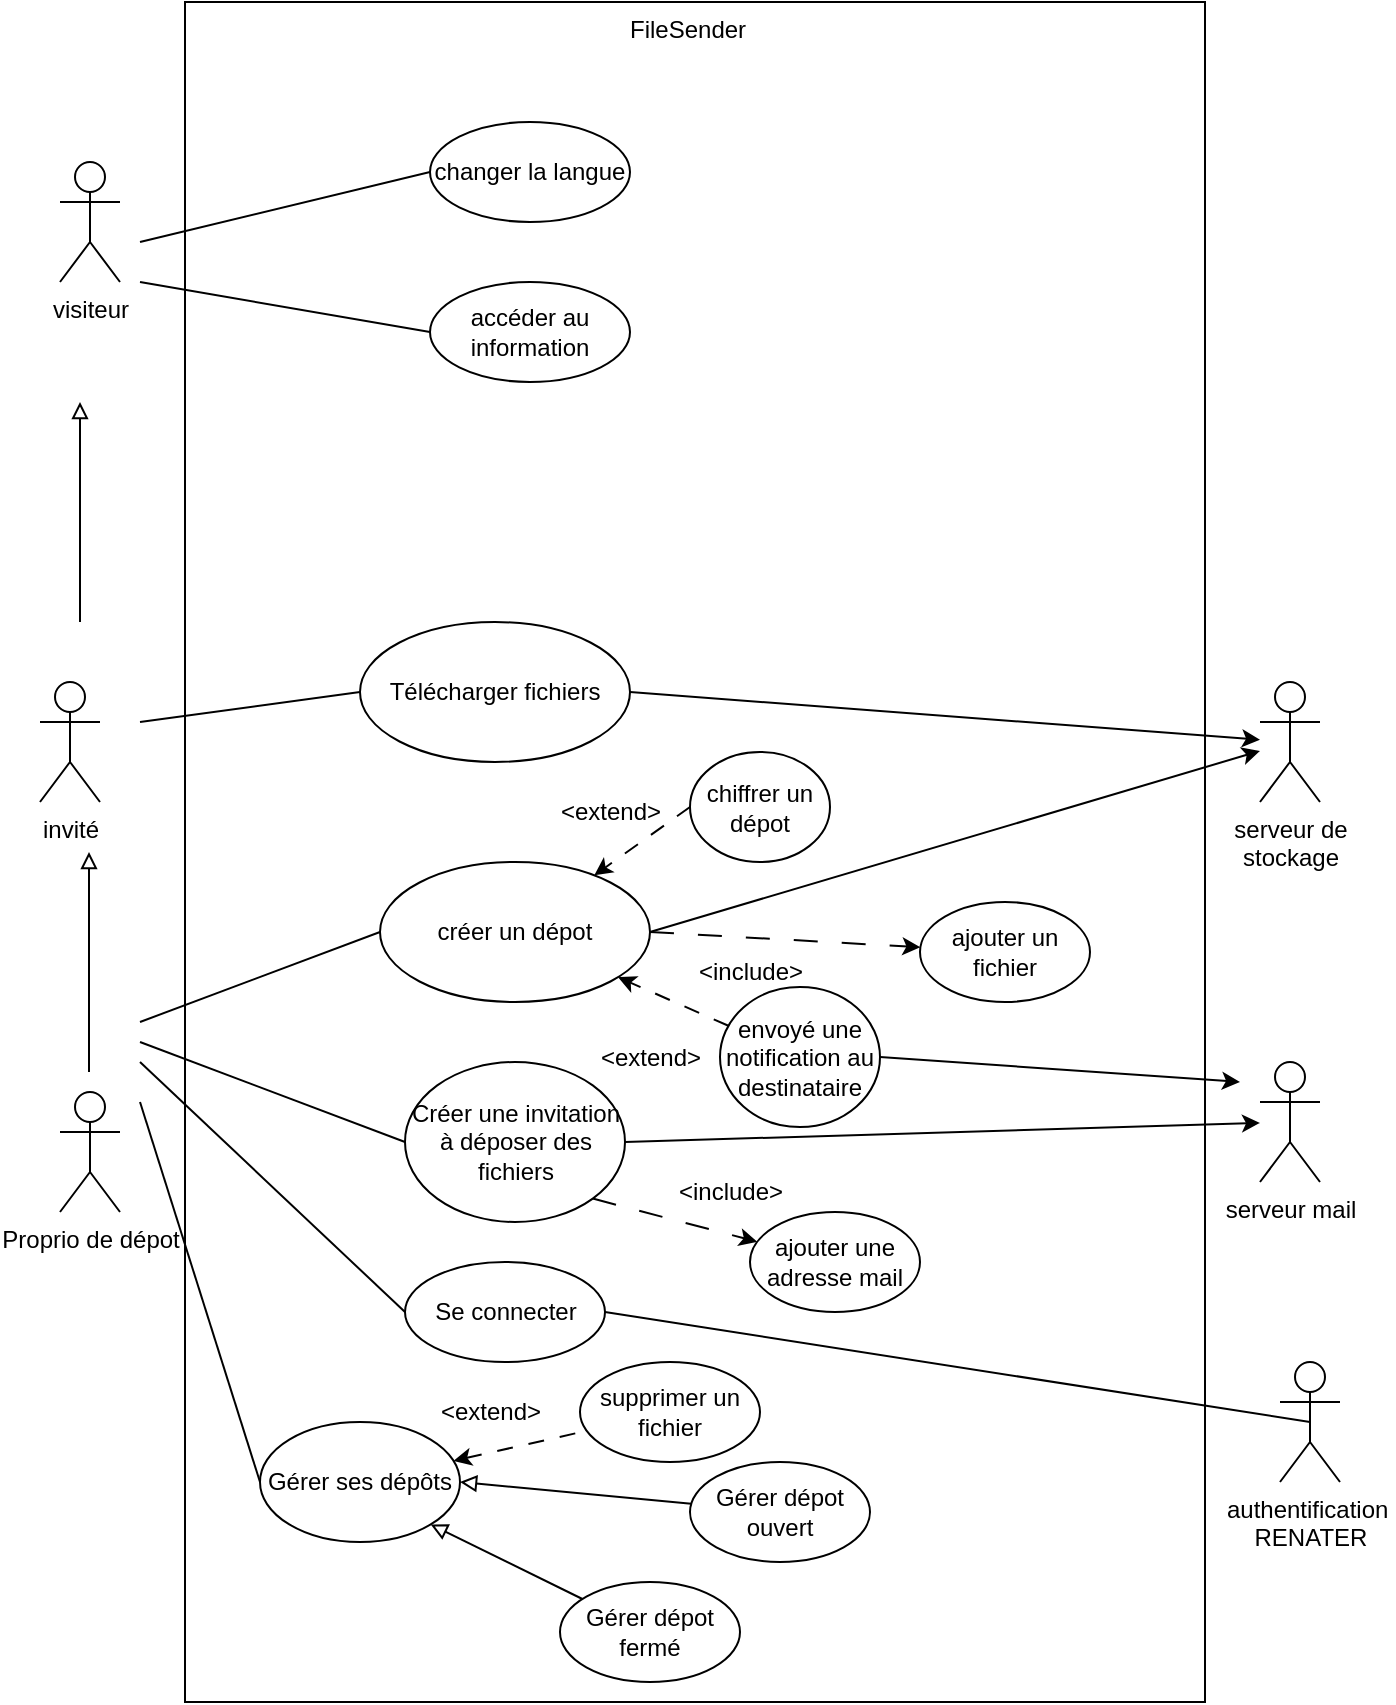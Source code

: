 <mxfile>
    <diagram name="Page-1" id="Ld-aAZMJW7dczljbfGay">
        <mxGraphModel dx="1020" dy="1003" grid="1" gridSize="10" guides="1" tooltips="1" connect="1" arrows="1" fold="1" page="1" pageScale="1" pageWidth="827" pageHeight="1169" math="0" shadow="0">
            <root>
                <mxCell id="0"/>
                <mxCell id="1" parent="0"/>
                <mxCell id="LtgsEMjs65aFjWqFPCyM-1" value="" style="rounded=0;whiteSpace=wrap;html=1;fillColor=none;" parent="1" vertex="1">
                    <mxGeometry x="212.5" y="40" width="510" height="850" as="geometry"/>
                </mxCell>
                <mxCell id="LtgsEMjs65aFjWqFPCyM-2" value="Proprio de dépot" style="shape=umlActor;verticalLabelPosition=bottom;verticalAlign=top;html=1;outlineConnect=0;" parent="1" vertex="1">
                    <mxGeometry x="150" y="585" width="30" height="60" as="geometry"/>
                </mxCell>
                <mxCell id="5" style="edgeStyle=none;html=1;exitX=1;exitY=0.5;exitDx=0;exitDy=0;endArrow=none;endFill=0;entryX=0.5;entryY=0.5;entryDx=0;entryDy=0;entryPerimeter=0;" parent="1" source="LtgsEMjs65aFjWqFPCyM-3" target="4" edge="1">
                    <mxGeometry relative="1" as="geometry">
                        <mxPoint x="570" y="520" as="targetPoint"/>
                    </mxGeometry>
                </mxCell>
                <mxCell id="LtgsEMjs65aFjWqFPCyM-3" value="Se connecter" style="ellipse;whiteSpace=wrap;html=1;" parent="1" vertex="1">
                    <mxGeometry x="322.5" y="670" width="100" height="50" as="geometry"/>
                </mxCell>
                <mxCell id="26" style="edgeStyle=none;html=1;exitX=1;exitY=0.5;exitDx=0;exitDy=0;endArrow=none;endFill=0;startArrow=block;startFill=0;" parent="1" source="LtgsEMjs65aFjWqFPCyM-4" target="24" edge="1">
                    <mxGeometry relative="1" as="geometry"/>
                </mxCell>
                <mxCell id="27" style="edgeStyle=none;html=1;exitX=1;exitY=1;exitDx=0;exitDy=0;endArrow=none;endFill=0;startArrow=block;startFill=0;" parent="1" source="LtgsEMjs65aFjWqFPCyM-4" target="25" edge="1">
                    <mxGeometry relative="1" as="geometry"/>
                </mxCell>
                <mxCell id="LtgsEMjs65aFjWqFPCyM-4" value="Gérer ses dépôts" style="ellipse;whiteSpace=wrap;html=1;" parent="1" vertex="1">
                    <mxGeometry x="250" y="750" width="100" height="60" as="geometry"/>
                </mxCell>
                <mxCell id="2" style="edgeStyle=none;html=1;exitX=1;exitY=0.5;exitDx=0;exitDy=0;endArrow=classic;endFill=1;" parent="1" source="LtgsEMjs65aFjWqFPCyM-5" target="LtgsEMjs65aFjWqFPCyM-7" edge="1">
                    <mxGeometry relative="1" as="geometry">
                        <mxPoint x="580" y="400" as="targetPoint"/>
                    </mxGeometry>
                </mxCell>
                <mxCell id="42" style="edgeStyle=none;html=1;exitX=1;exitY=1;exitDx=0;exitDy=0;dashed=1;dashPattern=12 12;" edge="1" parent="1" source="LtgsEMjs65aFjWqFPCyM-5" target="41">
                    <mxGeometry relative="1" as="geometry"/>
                </mxCell>
                <mxCell id="LtgsEMjs65aFjWqFPCyM-5" value="Créer une invitation&lt;br&gt;à déposer des fichiers" style="ellipse;whiteSpace=wrap;html=1;" parent="1" vertex="1">
                    <mxGeometry x="322.5" y="570" width="110" height="80" as="geometry"/>
                </mxCell>
                <mxCell id="15" style="edgeStyle=none;html=1;exitX=1;exitY=0.5;exitDx=0;exitDy=0;endArrow=classic;endFill=1;" parent="1" source="LtgsEMjs65aFjWqFPCyM-6" target="14" edge="1">
                    <mxGeometry relative="1" as="geometry">
                        <mxPoint x="590" y="650" as="targetPoint"/>
                    </mxGeometry>
                </mxCell>
                <mxCell id="31" style="edgeStyle=none;html=1;exitX=1;exitY=0.5;exitDx=0;exitDy=0;dashed=1;dashPattern=12 12;" edge="1" parent="1" source="LtgsEMjs65aFjWqFPCyM-6" target="30">
                    <mxGeometry relative="1" as="geometry"/>
                </mxCell>
                <mxCell id="LtgsEMjs65aFjWqFPCyM-6" value="créer un dépot" style="ellipse;whiteSpace=wrap;html=1;" parent="1" vertex="1">
                    <mxGeometry x="310" y="470" width="135" height="70" as="geometry"/>
                </mxCell>
                <mxCell id="LtgsEMjs65aFjWqFPCyM-7" value="serveur mail" style="shape=umlActor;verticalLabelPosition=bottom;verticalAlign=top;html=1;outlineConnect=0;" parent="1" vertex="1">
                    <mxGeometry x="750" y="570" width="30" height="60" as="geometry"/>
                </mxCell>
                <mxCell id="LtgsEMjs65aFjWqFPCyM-14" value="" style="endArrow=none;html=1;rounded=0;entryX=0;entryY=0.5;entryDx=0;entryDy=0;" parent="1" target="LtgsEMjs65aFjWqFPCyM-5" edge="1">
                    <mxGeometry width="50" height="50" relative="1" as="geometry">
                        <mxPoint x="190" y="560" as="sourcePoint"/>
                        <mxPoint x="400" y="330" as="targetPoint"/>
                    </mxGeometry>
                </mxCell>
                <mxCell id="LtgsEMjs65aFjWqFPCyM-16" value="" style="endArrow=none;html=1;rounded=0;entryX=0;entryY=0.5;entryDx=0;entryDy=0;" parent="1" target="LtgsEMjs65aFjWqFPCyM-6" edge="1">
                    <mxGeometry width="50" height="50" relative="1" as="geometry">
                        <mxPoint x="190" y="550" as="sourcePoint"/>
                        <mxPoint x="470" y="390" as="targetPoint"/>
                    </mxGeometry>
                </mxCell>
                <mxCell id="LtgsEMjs65aFjWqFPCyM-17" value="" style="endArrow=none;html=1;rounded=0;entryX=0;entryY=0.5;entryDx=0;entryDy=0;" parent="1" target="LtgsEMjs65aFjWqFPCyM-4" edge="1">
                    <mxGeometry width="50" height="50" relative="1" as="geometry">
                        <mxPoint x="190" y="590" as="sourcePoint"/>
                        <mxPoint x="415" y="365" as="targetPoint"/>
                    </mxGeometry>
                </mxCell>
                <mxCell id="LtgsEMjs65aFjWqFPCyM-18" value="" style="endArrow=none;html=1;rounded=0;entryX=0;entryY=0.5;entryDx=0;entryDy=0;" parent="1" target="LtgsEMjs65aFjWqFPCyM-3" edge="1">
                    <mxGeometry width="50" height="50" relative="1" as="geometry">
                        <mxPoint x="190" y="570" as="sourcePoint"/>
                        <mxPoint x="500" y="230" as="targetPoint"/>
                    </mxGeometry>
                </mxCell>
                <mxCell id="3" value="FileSender" style="text;whiteSpace=wrap;" parent="1" vertex="1">
                    <mxGeometry x="432.5" y="40" width="70" height="20" as="geometry"/>
                </mxCell>
                <mxCell id="4" value="authentification&amp;nbsp;&lt;div&gt;RENATER&lt;/div&gt;" style="shape=umlActor;verticalLabelPosition=bottom;verticalAlign=top;html=1;outlineConnect=0;" parent="1" vertex="1">
                    <mxGeometry x="760" y="720" width="30" height="60" as="geometry"/>
                </mxCell>
                <mxCell id="6" value="visiteur" style="shape=umlActor;verticalLabelPosition=bottom;verticalAlign=top;html=1;outlineConnect=0;" parent="1" vertex="1">
                    <mxGeometry x="150" y="120" width="30" height="60" as="geometry"/>
                </mxCell>
                <mxCell id="11" style="edgeStyle=none;html=1;exitX=0;exitY=0.5;exitDx=0;exitDy=0;endArrow=none;endFill=0;" parent="1" source="9" edge="1">
                    <mxGeometry relative="1" as="geometry">
                        <mxPoint x="190" y="160" as="targetPoint"/>
                    </mxGeometry>
                </mxCell>
                <mxCell id="9" value="changer la langue" style="ellipse;whiteSpace=wrap;html=1;" parent="1" vertex="1">
                    <mxGeometry x="335" y="100" width="100" height="50" as="geometry"/>
                </mxCell>
                <mxCell id="12" style="edgeStyle=none;html=1;exitX=0;exitY=0.5;exitDx=0;exitDy=0;endArrow=none;endFill=0;" parent="1" source="10" edge="1">
                    <mxGeometry relative="1" as="geometry">
                        <mxPoint x="190" y="180" as="targetPoint"/>
                    </mxGeometry>
                </mxCell>
                <mxCell id="10" value="accéder au information" style="ellipse;whiteSpace=wrap;html=1;" parent="1" vertex="1">
                    <mxGeometry x="335" y="180" width="100" height="50" as="geometry"/>
                </mxCell>
                <mxCell id="13" value="" style="endArrow=block;html=1;rounded=0;endFill=0;" parent="1" edge="1">
                    <mxGeometry width="50" height="50" relative="1" as="geometry">
                        <mxPoint x="160" y="350" as="sourcePoint"/>
                        <mxPoint x="160" y="240" as="targetPoint"/>
                    </mxGeometry>
                </mxCell>
                <mxCell id="14" value="serveur de&lt;div&gt;stockage&lt;/div&gt;" style="shape=umlActor;verticalLabelPosition=bottom;verticalAlign=top;html=1;outlineConnect=0;" parent="1" vertex="1">
                    <mxGeometry x="750" y="380" width="30" height="60" as="geometry"/>
                </mxCell>
                <mxCell id="16" value="invité" style="shape=umlActor;verticalLabelPosition=bottom;verticalAlign=top;html=1;outlineConnect=0;" parent="1" vertex="1">
                    <mxGeometry x="140" y="380" width="30" height="60" as="geometry"/>
                </mxCell>
                <mxCell id="19" style="edgeStyle=none;html=1;exitX=0;exitY=0.5;exitDx=0;exitDy=0;endArrow=none;endFill=0;" parent="1" source="17" edge="1">
                    <mxGeometry relative="1" as="geometry">
                        <mxPoint x="190" y="400" as="targetPoint"/>
                    </mxGeometry>
                </mxCell>
                <mxCell id="22" style="edgeStyle=none;html=1;exitX=1;exitY=0.5;exitDx=0;exitDy=0;" parent="1" source="17" target="14" edge="1">
                    <mxGeometry relative="1" as="geometry">
                        <mxPoint x="570" y="390" as="targetPoint"/>
                    </mxGeometry>
                </mxCell>
                <mxCell id="17" value="Télécharger fichiers" style="ellipse;whiteSpace=wrap;html=1;" parent="1" vertex="1">
                    <mxGeometry x="300" y="350" width="135" height="70" as="geometry"/>
                </mxCell>
                <mxCell id="18" value="" style="endArrow=block;html=1;rounded=0;endFill=0;" parent="1" edge="1">
                    <mxGeometry width="50" height="50" relative="1" as="geometry">
                        <mxPoint x="164.5" y="575" as="sourcePoint"/>
                        <mxPoint x="164.5" y="465" as="targetPoint"/>
                    </mxGeometry>
                </mxCell>
                <mxCell id="24" value="Gérer dépot ouvert" style="ellipse;whiteSpace=wrap;html=1;" parent="1" vertex="1">
                    <mxGeometry x="465" y="770" width="90" height="50" as="geometry"/>
                </mxCell>
                <mxCell id="25" value="Gérer dépot fermé" style="ellipse;whiteSpace=wrap;html=1;" parent="1" vertex="1">
                    <mxGeometry x="400" y="830" width="90" height="50" as="geometry"/>
                </mxCell>
                <mxCell id="29" style="edgeStyle=none;html=1;exitX=0;exitY=0.5;exitDx=0;exitDy=0;dashed=1;dashPattern=8 8;" edge="1" parent="1" source="28" target="LtgsEMjs65aFjWqFPCyM-6">
                    <mxGeometry relative="1" as="geometry"/>
                </mxCell>
                <mxCell id="28" value="chiffrer un dépot" style="ellipse;whiteSpace=wrap;html=1;" vertex="1" parent="1">
                    <mxGeometry x="465" y="415" width="70" height="55" as="geometry"/>
                </mxCell>
                <mxCell id="30" value="ajouter un fichier" style="ellipse;whiteSpace=wrap;html=1;" vertex="1" parent="1">
                    <mxGeometry x="580" y="490" width="85" height="50" as="geometry"/>
                </mxCell>
                <mxCell id="34" value="&amp;lt;extend&amp;gt;" style="text;html=1;align=center;verticalAlign=middle;resizable=0;points=[];autosize=1;strokeColor=none;fillColor=none;" vertex="1" parent="1">
                    <mxGeometry x="410" y="552.5" width="70" height="30" as="geometry"/>
                </mxCell>
                <mxCell id="35" value="&amp;lt;include&amp;gt;" style="text;html=1;align=center;verticalAlign=middle;resizable=0;points=[];autosize=1;strokeColor=none;fillColor=none;" vertex="1" parent="1">
                    <mxGeometry x="455" y="510" width="80" height="30" as="geometry"/>
                </mxCell>
                <mxCell id="45" style="edgeStyle=none;html=1;exitX=1;exitY=0.5;exitDx=0;exitDy=0;" edge="1" parent="1" source="36">
                    <mxGeometry relative="1" as="geometry">
                        <mxPoint x="740" y="580" as="targetPoint"/>
                    </mxGeometry>
                </mxCell>
                <mxCell id="36" value="envoyé une notification au destinataire" style="ellipse;whiteSpace=wrap;html=1;" vertex="1" parent="1">
                    <mxGeometry x="480" y="532.5" width="80" height="70" as="geometry"/>
                </mxCell>
                <mxCell id="37" style="edgeStyle=none;html=1;dashed=1;dashPattern=8 8;" edge="1" parent="1" source="36" target="LtgsEMjs65aFjWqFPCyM-6">
                    <mxGeometry relative="1" as="geometry">
                        <mxPoint x="500" y="578" as="sourcePoint"/>
                        <mxPoint x="434" y="541" as="targetPoint"/>
                    </mxGeometry>
                </mxCell>
                <mxCell id="38" value="&amp;lt;extend&amp;gt;" style="text;html=1;align=center;verticalAlign=middle;resizable=0;points=[];autosize=1;strokeColor=none;fillColor=none;" vertex="1" parent="1">
                    <mxGeometry x="390" y="430" width="70" height="30" as="geometry"/>
                </mxCell>
                <mxCell id="39" value="supprimer un fichier" style="ellipse;whiteSpace=wrap;html=1;" vertex="1" parent="1">
                    <mxGeometry x="410" y="720" width="90" height="50" as="geometry"/>
                </mxCell>
                <mxCell id="40" style="edgeStyle=none;html=1;dashed=1;dashPattern=8 8;endArrow=none;endFill=0;startArrow=classic;startFill=1;" edge="1" parent="1" source="LtgsEMjs65aFjWqFPCyM-4" target="39">
                    <mxGeometry relative="1" as="geometry">
                        <mxPoint x="500" y="578" as="sourcePoint"/>
                        <mxPoint x="434" y="541" as="targetPoint"/>
                    </mxGeometry>
                </mxCell>
                <mxCell id="41" value="ajouter une adresse mail" style="ellipse;whiteSpace=wrap;html=1;" vertex="1" parent="1">
                    <mxGeometry x="495" y="645" width="85" height="50" as="geometry"/>
                </mxCell>
                <mxCell id="43" value="&amp;lt;include&amp;gt;" style="text;html=1;align=center;verticalAlign=middle;resizable=0;points=[];autosize=1;strokeColor=none;fillColor=none;" vertex="1" parent="1">
                    <mxGeometry x="445" y="620" width="80" height="30" as="geometry"/>
                </mxCell>
                <mxCell id="44" value="&amp;lt;extend&amp;gt;" style="text;html=1;align=center;verticalAlign=middle;resizable=0;points=[];autosize=1;strokeColor=none;fillColor=none;" vertex="1" parent="1">
                    <mxGeometry x="330" y="730" width="70" height="30" as="geometry"/>
                </mxCell>
            </root>
        </mxGraphModel>
    </diagram>
</mxfile>